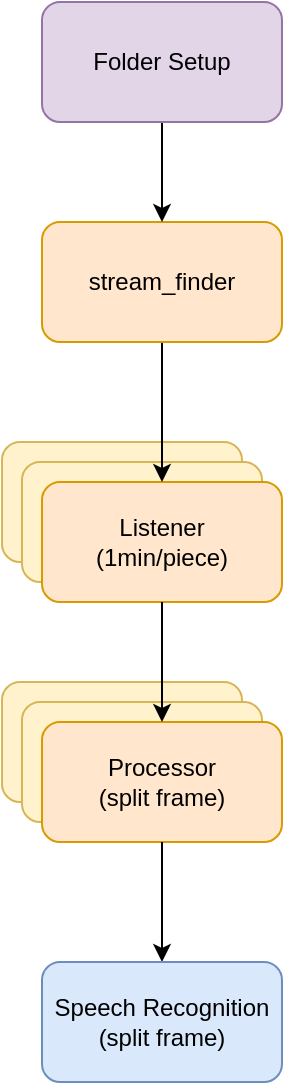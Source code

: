 <mxfile version="14.6.13" type="device"><diagram id="OMsvchmJ7qLkkxuehDav" name="Page-1"><mxGraphModel dx="1106" dy="822" grid="1" gridSize="10" guides="1" tooltips="1" connect="1" arrows="1" fold="1" page="1" pageScale="1" pageWidth="850" pageHeight="1100" math="0" shadow="0"><root><mxCell id="0"/><mxCell id="1" parent="0"/><mxCell id="dJH48IPRIqzdd3rbvINL-8" value="" style="group" vertex="1" connectable="0" parent="1"><mxGeometry x="330" y="280" width="140" height="80" as="geometry"/></mxCell><mxCell id="dJH48IPRIqzdd3rbvINL-2" value="" style="rounded=1;whiteSpace=wrap;html=1;fillColor=#fff2cc;strokeColor=#d6b656;" vertex="1" parent="dJH48IPRIqzdd3rbvINL-8"><mxGeometry width="120" height="60" as="geometry"/></mxCell><mxCell id="dJH48IPRIqzdd3rbvINL-5" value="" style="rounded=1;whiteSpace=wrap;html=1;fillColor=#fff2cc;strokeColor=#d6b656;" vertex="1" parent="dJH48IPRIqzdd3rbvINL-8"><mxGeometry x="10" y="10" width="120" height="60" as="geometry"/></mxCell><mxCell id="dJH48IPRIqzdd3rbvINL-6" value="Listener &lt;br&gt;(1min/piece)" style="rounded=1;whiteSpace=wrap;html=1;fillColor=#ffe6cc;strokeColor=#d79b00;" vertex="1" parent="dJH48IPRIqzdd3rbvINL-8"><mxGeometry x="20" y="20" width="120" height="60" as="geometry"/></mxCell><mxCell id="dJH48IPRIqzdd3rbvINL-9" style="edgeStyle=orthogonalEdgeStyle;rounded=0;orthogonalLoop=1;jettySize=auto;html=1;exitX=0.5;exitY=1;exitDx=0;exitDy=0;entryX=0.5;entryY=0;entryDx=0;entryDy=0;" edge="1" parent="1" source="dJH48IPRIqzdd3rbvINL-1" target="dJH48IPRIqzdd3rbvINL-6"><mxGeometry relative="1" as="geometry"/></mxCell><mxCell id="dJH48IPRIqzdd3rbvINL-1" value="stream_finder" style="rounded=1;whiteSpace=wrap;html=1;fillColor=#ffe6cc;strokeColor=#d79b00;" vertex="1" parent="1"><mxGeometry x="350" y="170" width="120" height="60" as="geometry"/></mxCell><mxCell id="dJH48IPRIqzdd3rbvINL-11" value="" style="group" vertex="1" connectable="0" parent="1"><mxGeometry x="330" y="400" width="140" height="80" as="geometry"/></mxCell><mxCell id="dJH48IPRIqzdd3rbvINL-12" value="" style="rounded=1;whiteSpace=wrap;html=1;fillColor=#fff2cc;strokeColor=#d6b656;" vertex="1" parent="dJH48IPRIqzdd3rbvINL-11"><mxGeometry width="120" height="60" as="geometry"/></mxCell><mxCell id="dJH48IPRIqzdd3rbvINL-13" value="" style="rounded=1;whiteSpace=wrap;html=1;fillColor=#fff2cc;strokeColor=#d6b656;" vertex="1" parent="dJH48IPRIqzdd3rbvINL-11"><mxGeometry x="10" y="10" width="120" height="60" as="geometry"/></mxCell><mxCell id="dJH48IPRIqzdd3rbvINL-14" value="Processor&lt;br&gt;(split frame)" style="rounded=1;whiteSpace=wrap;html=1;fillColor=#ffe6cc;strokeColor=#d79b00;" vertex="1" parent="dJH48IPRIqzdd3rbvINL-11"><mxGeometry x="20" y="20" width="120" height="60" as="geometry"/></mxCell><mxCell id="dJH48IPRIqzdd3rbvINL-15" style="edgeStyle=orthogonalEdgeStyle;rounded=0;orthogonalLoop=1;jettySize=auto;html=1;exitX=0.5;exitY=1;exitDx=0;exitDy=0;entryX=0.5;entryY=0;entryDx=0;entryDy=0;" edge="1" parent="1" source="dJH48IPRIqzdd3rbvINL-6" target="dJH48IPRIqzdd3rbvINL-14"><mxGeometry relative="1" as="geometry"/></mxCell><mxCell id="dJH48IPRIqzdd3rbvINL-20" style="edgeStyle=orthogonalEdgeStyle;rounded=0;orthogonalLoop=1;jettySize=auto;html=1;exitX=0.5;exitY=1;exitDx=0;exitDy=0;" edge="1" parent="1" source="dJH48IPRIqzdd3rbvINL-14" target="dJH48IPRIqzdd3rbvINL-19"><mxGeometry relative="1" as="geometry"/></mxCell><mxCell id="dJH48IPRIqzdd3rbvINL-19" value="Speech Recognition&lt;br&gt;(split frame)" style="rounded=1;whiteSpace=wrap;html=1;fillColor=#dae8fc;strokeColor=#6c8ebf;" vertex="1" parent="1"><mxGeometry x="350" y="540" width="120" height="60" as="geometry"/></mxCell><mxCell id="dJH48IPRIqzdd3rbvINL-22" style="edgeStyle=orthogonalEdgeStyle;rounded=0;orthogonalLoop=1;jettySize=auto;html=1;exitX=0.5;exitY=1;exitDx=0;exitDy=0;entryX=0.5;entryY=0;entryDx=0;entryDy=0;" edge="1" parent="1" source="dJH48IPRIqzdd3rbvINL-21" target="dJH48IPRIqzdd3rbvINL-1"><mxGeometry relative="1" as="geometry"/></mxCell><mxCell id="dJH48IPRIqzdd3rbvINL-21" value="Folder Setup" style="rounded=1;whiteSpace=wrap;html=1;fillColor=#e1d5e7;strokeColor=#9673a6;" vertex="1" parent="1"><mxGeometry x="350" y="60" width="120" height="60" as="geometry"/></mxCell></root></mxGraphModel></diagram></mxfile>